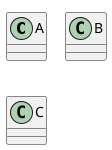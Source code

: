 {
  "sha1": "b8o0fs0c9dzwj72b1ty7jynupojkaz3",
  "insertion": {
    "when": "2024-05-30T20:48:22.042Z",
    "url": "https://forum.plantuml.net/12187/jdot-smetana-random-associations-in-class-diagram",
    "user": "plantuml@gmail.com"
  }
}
@startuml
!pragma layout smetana
class A
class B
class C
@enduml
